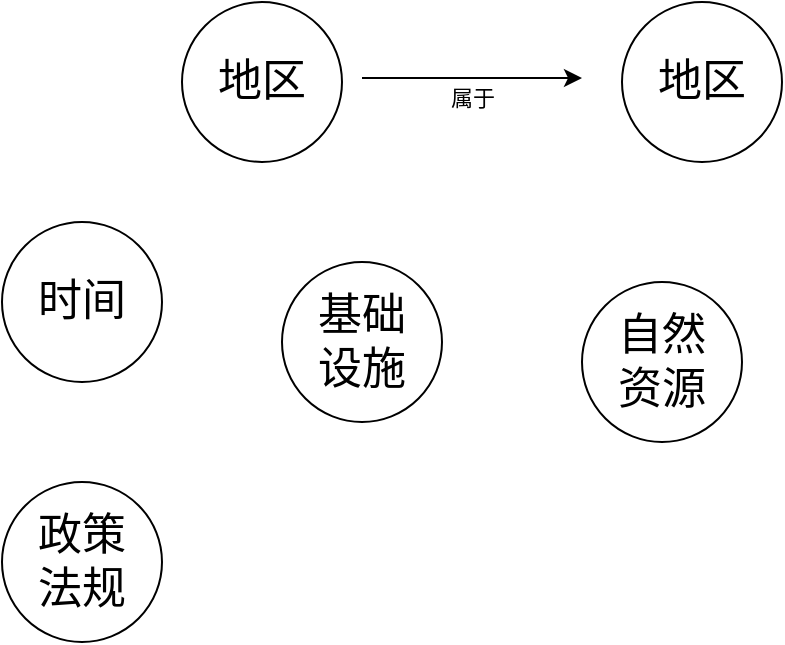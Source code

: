 <mxfile version="21.2.9" type="github">
  <diagram name="第 1 页" id="turkAhPr9zFCfq3p8eQr">
    <mxGraphModel dx="867" dy="544" grid="1" gridSize="10" guides="1" tooltips="1" connect="1" arrows="1" fold="1" page="1" pageScale="1" pageWidth="827" pageHeight="1169" math="0" shadow="0">
      <root>
        <mxCell id="0" />
        <mxCell id="1" parent="0" />
        <mxCell id="1PEm1bFxlQT37k7Xql6N-1" value="&lt;font style=&quot;font-size: 22px;&quot;&gt;地区&lt;/font&gt;" style="ellipse;whiteSpace=wrap;html=1;aspect=fixed;" vertex="1" parent="1">
          <mxGeometry x="220" y="100" width="80" height="80" as="geometry" />
        </mxCell>
        <mxCell id="1PEm1bFxlQT37k7Xql6N-2" value="&lt;font style=&quot;font-size: 22px;&quot;&gt;地区&lt;/font&gt;" style="ellipse;whiteSpace=wrap;html=1;aspect=fixed;" vertex="1" parent="1">
          <mxGeometry x="440" y="100" width="80" height="80" as="geometry" />
        </mxCell>
        <mxCell id="1PEm1bFxlQT37k7Xql6N-5" value="" style="endArrow=classic;html=1;rounded=0;" edge="1" parent="1">
          <mxGeometry relative="1" as="geometry">
            <mxPoint x="310" y="138" as="sourcePoint" />
            <mxPoint x="420" y="138" as="targetPoint" />
          </mxGeometry>
        </mxCell>
        <mxCell id="1PEm1bFxlQT37k7Xql6N-6" value="属于" style="edgeLabel;resizable=0;html=1;align=center;verticalAlign=middle;" connectable="0" vertex="1" parent="1PEm1bFxlQT37k7Xql6N-5">
          <mxGeometry relative="1" as="geometry">
            <mxPoint y="10" as="offset" />
          </mxGeometry>
        </mxCell>
        <mxCell id="1PEm1bFxlQT37k7Xql6N-8" value="&lt;span style=&quot;font-size: 22px;&quot;&gt;时间&lt;/span&gt;" style="ellipse;whiteSpace=wrap;html=1;aspect=fixed;" vertex="1" parent="1">
          <mxGeometry x="130" y="210" width="80" height="80" as="geometry" />
        </mxCell>
        <mxCell id="1PEm1bFxlQT37k7Xql6N-9" value="&lt;span style=&quot;font-size: 22px;&quot;&gt;基础&lt;br&gt;设施&lt;br&gt;&lt;/span&gt;" style="ellipse;whiteSpace=wrap;html=1;aspect=fixed;" vertex="1" parent="1">
          <mxGeometry x="270" y="230" width="80" height="80" as="geometry" />
        </mxCell>
        <mxCell id="1PEm1bFxlQT37k7Xql6N-10" value="&lt;span style=&quot;font-size: 22px;&quot;&gt;自然&lt;br&gt;资源&lt;br&gt;&lt;/span&gt;" style="ellipse;whiteSpace=wrap;html=1;aspect=fixed;" vertex="1" parent="1">
          <mxGeometry x="420" y="240" width="80" height="80" as="geometry" />
        </mxCell>
        <mxCell id="1PEm1bFxlQT37k7Xql6N-11" value="&lt;span style=&quot;font-size: 22px;&quot;&gt;政策&lt;br&gt;法规&lt;br&gt;&lt;/span&gt;" style="ellipse;whiteSpace=wrap;html=1;aspect=fixed;" vertex="1" parent="1">
          <mxGeometry x="130" y="340" width="80" height="80" as="geometry" />
        </mxCell>
      </root>
    </mxGraphModel>
  </diagram>
</mxfile>
